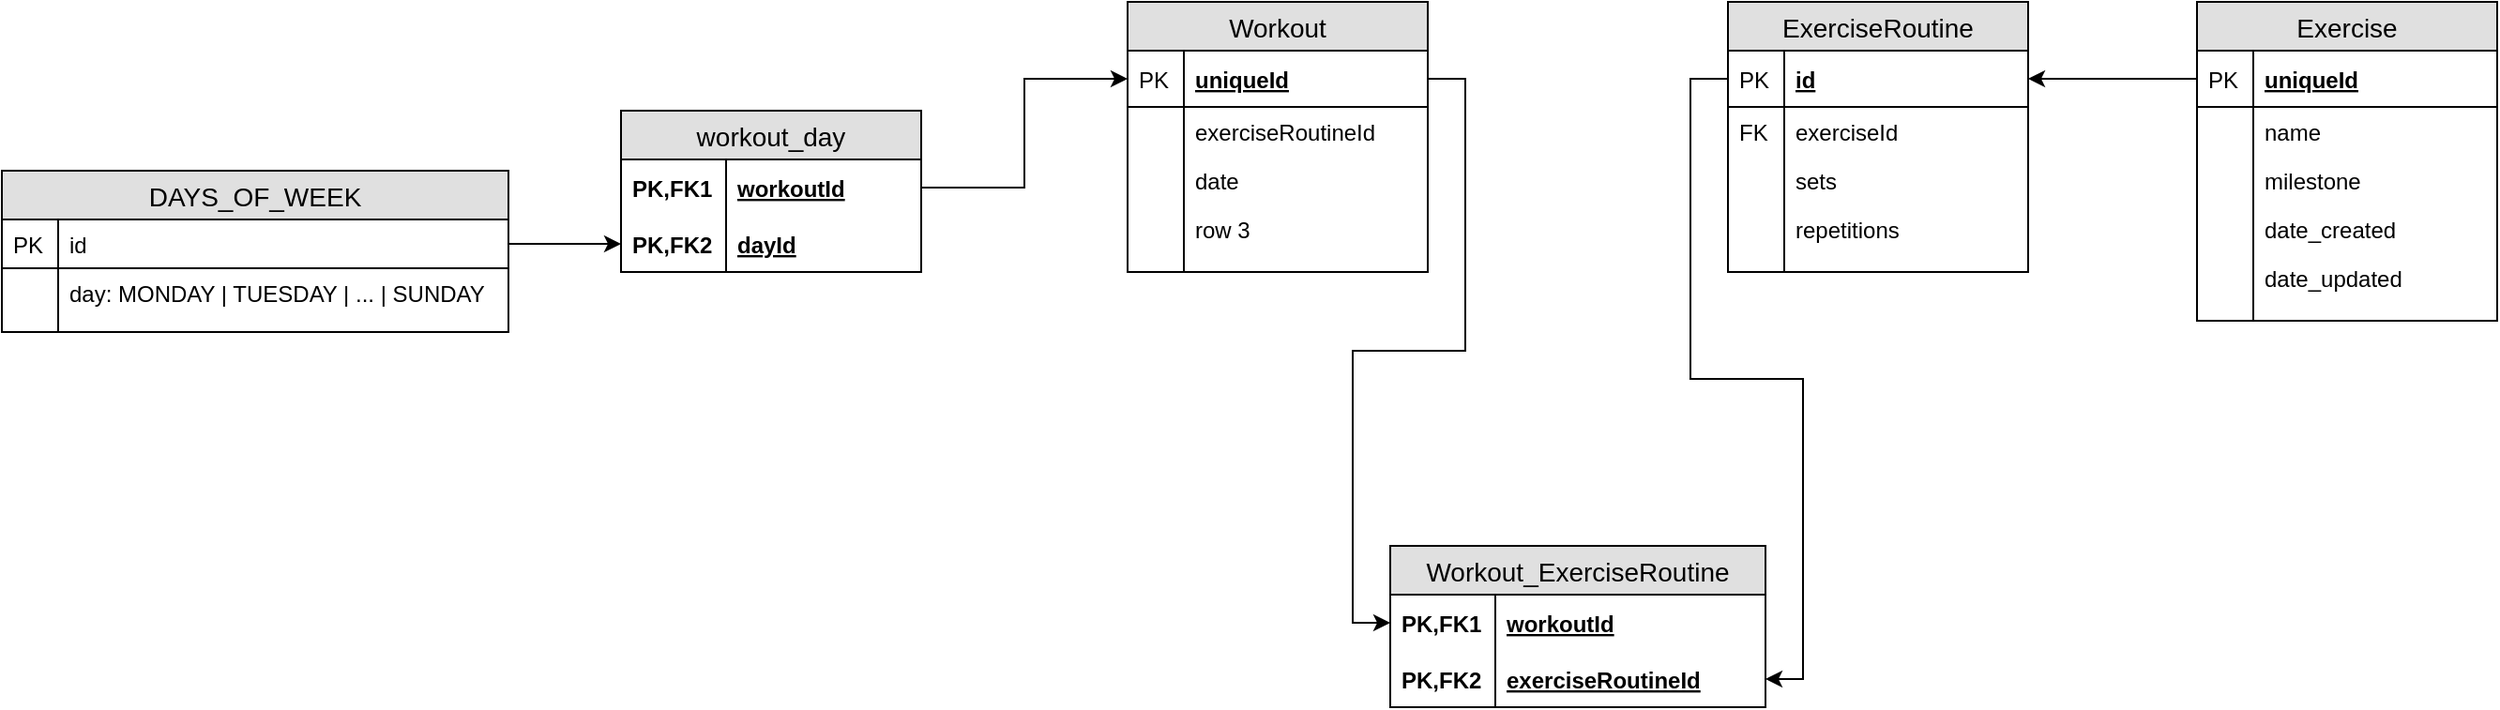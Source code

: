<mxfile version="12.4.9" type="device"><diagram id="rcQZ9yxJq_2PoHtpFE_S" name="Page-1"><mxGraphModel dx="2898" dy="1145" grid="1" gridSize="10" guides="1" tooltips="1" connect="1" arrows="1" fold="1" page="1" pageScale="1" pageWidth="850" pageHeight="1100" math="0" shadow="0"><root><mxCell id="0"/><mxCell id="1" parent="0"/><mxCell id="-m5IyLOuINftS50bBIit-7" value="Exercise" style="swimlane;fontStyle=0;childLayout=stackLayout;horizontal=1;startSize=26;fillColor=#e0e0e0;horizontalStack=0;resizeParent=1;resizeParentMax=0;resizeLast=0;collapsible=1;marginBottom=0;swimlaneFillColor=#ffffff;align=center;fontSize=14;rounded=0;" vertex="1" parent="1"><mxGeometry x="630" y="90" width="160" height="170" as="geometry"/></mxCell><mxCell id="-m5IyLOuINftS50bBIit-8" value="uniqueId" style="shape=partialRectangle;top=0;left=0;right=0;bottom=1;align=left;verticalAlign=middle;fillColor=none;spacingLeft=34;spacingRight=4;overflow=hidden;rotatable=0;points=[[0,0.5],[1,0.5]];portConstraint=eastwest;dropTarget=0;fontStyle=5;fontSize=12;" vertex="1" parent="-m5IyLOuINftS50bBIit-7"><mxGeometry y="26" width="160" height="30" as="geometry"/></mxCell><mxCell id="-m5IyLOuINftS50bBIit-9" value="PK" style="shape=partialRectangle;top=0;left=0;bottom=0;fillColor=none;align=left;verticalAlign=middle;spacingLeft=4;spacingRight=4;overflow=hidden;rotatable=0;points=[];portConstraint=eastwest;part=1;fontSize=12;" vertex="1" connectable="0" parent="-m5IyLOuINftS50bBIit-8"><mxGeometry width="30" height="30" as="geometry"/></mxCell><mxCell id="-m5IyLOuINftS50bBIit-10" value="name" style="shape=partialRectangle;top=0;left=0;right=0;bottom=0;align=left;verticalAlign=top;fillColor=none;spacingLeft=34;spacingRight=4;overflow=hidden;rotatable=0;points=[[0,0.5],[1,0.5]];portConstraint=eastwest;dropTarget=0;fontSize=12;" vertex="1" parent="-m5IyLOuINftS50bBIit-7"><mxGeometry y="56" width="160" height="26" as="geometry"/></mxCell><mxCell id="-m5IyLOuINftS50bBIit-11" value="" style="shape=partialRectangle;top=0;left=0;bottom=0;fillColor=none;align=left;verticalAlign=top;spacingLeft=4;spacingRight=4;overflow=hidden;rotatable=0;points=[];portConstraint=eastwest;part=1;fontSize=12;" vertex="1" connectable="0" parent="-m5IyLOuINftS50bBIit-10"><mxGeometry width="30" height="26" as="geometry"/></mxCell><mxCell id="-m5IyLOuINftS50bBIit-12" value="milestone" style="shape=partialRectangle;top=0;left=0;right=0;bottom=0;align=left;verticalAlign=top;fillColor=none;spacingLeft=34;spacingRight=4;overflow=hidden;rotatable=0;points=[[0,0.5],[1,0.5]];portConstraint=eastwest;dropTarget=0;fontSize=12;" vertex="1" parent="-m5IyLOuINftS50bBIit-7"><mxGeometry y="82" width="160" height="26" as="geometry"/></mxCell><mxCell id="-m5IyLOuINftS50bBIit-13" value="" style="shape=partialRectangle;top=0;left=0;bottom=0;fillColor=none;align=left;verticalAlign=top;spacingLeft=4;spacingRight=4;overflow=hidden;rotatable=0;points=[];portConstraint=eastwest;part=1;fontSize=12;" vertex="1" connectable="0" parent="-m5IyLOuINftS50bBIit-12"><mxGeometry width="30" height="26" as="geometry"/></mxCell><mxCell id="-m5IyLOuINftS50bBIit-14" value="date_created" style="shape=partialRectangle;top=0;left=0;right=0;bottom=0;align=left;verticalAlign=top;fillColor=none;spacingLeft=34;spacingRight=4;overflow=hidden;rotatable=0;points=[[0,0.5],[1,0.5]];portConstraint=eastwest;dropTarget=0;fontSize=12;" vertex="1" parent="-m5IyLOuINftS50bBIit-7"><mxGeometry y="108" width="160" height="26" as="geometry"/></mxCell><mxCell id="-m5IyLOuINftS50bBIit-15" value="" style="shape=partialRectangle;top=0;left=0;bottom=0;fillColor=none;align=left;verticalAlign=top;spacingLeft=4;spacingRight=4;overflow=hidden;rotatable=0;points=[];portConstraint=eastwest;part=1;fontSize=12;" vertex="1" connectable="0" parent="-m5IyLOuINftS50bBIit-14"><mxGeometry width="30" height="26" as="geometry"/></mxCell><mxCell id="-m5IyLOuINftS50bBIit-16" value="date_updated&#10;" style="shape=partialRectangle;top=0;left=0;right=0;bottom=0;align=left;verticalAlign=top;fillColor=none;spacingLeft=34;spacingRight=4;overflow=hidden;rotatable=0;points=[[0,0.5],[1,0.5]];portConstraint=eastwest;dropTarget=0;fontSize=12;" vertex="1" parent="-m5IyLOuINftS50bBIit-7"><mxGeometry y="134" width="160" height="36" as="geometry"/></mxCell><mxCell id="-m5IyLOuINftS50bBIit-17" value="" style="shape=partialRectangle;top=0;left=0;bottom=0;fillColor=none;align=left;verticalAlign=top;spacingLeft=4;spacingRight=4;overflow=hidden;rotatable=0;points=[];portConstraint=eastwest;part=1;fontSize=12;" vertex="1" connectable="0" parent="-m5IyLOuINftS50bBIit-16"><mxGeometry width="30" height="36" as="geometry"/></mxCell><mxCell id="-m5IyLOuINftS50bBIit-48" value="ExerciseRoutine" style="swimlane;fontStyle=0;childLayout=stackLayout;horizontal=1;startSize=26;fillColor=#e0e0e0;horizontalStack=0;resizeParent=1;resizeParentMax=0;resizeLast=0;collapsible=1;marginBottom=0;swimlaneFillColor=#ffffff;align=center;fontSize=14;rounded=0;" vertex="1" parent="1"><mxGeometry x="380" y="90" width="160" height="144" as="geometry"/></mxCell><mxCell id="-m5IyLOuINftS50bBIit-49" value="id" style="shape=partialRectangle;top=0;left=0;right=0;bottom=1;align=left;verticalAlign=middle;fillColor=none;spacingLeft=34;spacingRight=4;overflow=hidden;rotatable=0;points=[[0,0.5],[1,0.5]];portConstraint=eastwest;dropTarget=0;fontStyle=5;fontSize=12;" vertex="1" parent="-m5IyLOuINftS50bBIit-48"><mxGeometry y="26" width="160" height="30" as="geometry"/></mxCell><mxCell id="-m5IyLOuINftS50bBIit-50" value="PK" style="shape=partialRectangle;top=0;left=0;bottom=0;fillColor=none;align=left;verticalAlign=middle;spacingLeft=4;spacingRight=4;overflow=hidden;rotatable=0;points=[];portConstraint=eastwest;part=1;fontSize=12;" vertex="1" connectable="0" parent="-m5IyLOuINftS50bBIit-49"><mxGeometry width="30" height="30" as="geometry"/></mxCell><mxCell id="-m5IyLOuINftS50bBIit-51" value="exerciseId" style="shape=partialRectangle;top=0;left=0;right=0;bottom=0;align=left;verticalAlign=top;fillColor=none;spacingLeft=34;spacingRight=4;overflow=hidden;rotatable=0;points=[[0,0.5],[1,0.5]];portConstraint=eastwest;dropTarget=0;fontSize=12;" vertex="1" parent="-m5IyLOuINftS50bBIit-48"><mxGeometry y="56" width="160" height="26" as="geometry"/></mxCell><mxCell id="-m5IyLOuINftS50bBIit-52" value="FK" style="shape=partialRectangle;top=0;left=0;bottom=0;fillColor=none;align=left;verticalAlign=top;spacingLeft=4;spacingRight=4;overflow=hidden;rotatable=0;points=[];portConstraint=eastwest;part=1;fontSize=12;" vertex="1" connectable="0" parent="-m5IyLOuINftS50bBIit-51"><mxGeometry width="30" height="26" as="geometry"/></mxCell><mxCell id="-m5IyLOuINftS50bBIit-53" value="sets" style="shape=partialRectangle;top=0;left=0;right=0;bottom=0;align=left;verticalAlign=top;fillColor=none;spacingLeft=34;spacingRight=4;overflow=hidden;rotatable=0;points=[[0,0.5],[1,0.5]];portConstraint=eastwest;dropTarget=0;fontSize=12;" vertex="1" parent="-m5IyLOuINftS50bBIit-48"><mxGeometry y="82" width="160" height="26" as="geometry"/></mxCell><mxCell id="-m5IyLOuINftS50bBIit-54" value="" style="shape=partialRectangle;top=0;left=0;bottom=0;fillColor=none;align=left;verticalAlign=top;spacingLeft=4;spacingRight=4;overflow=hidden;rotatable=0;points=[];portConstraint=eastwest;part=1;fontSize=12;" vertex="1" connectable="0" parent="-m5IyLOuINftS50bBIit-53"><mxGeometry width="30" height="26" as="geometry"/></mxCell><mxCell id="-m5IyLOuINftS50bBIit-55" value="repetitions" style="shape=partialRectangle;top=0;left=0;right=0;bottom=0;align=left;verticalAlign=top;fillColor=none;spacingLeft=34;spacingRight=4;overflow=hidden;rotatable=0;points=[[0,0.5],[1,0.5]];portConstraint=eastwest;dropTarget=0;fontSize=12;" vertex="1" parent="-m5IyLOuINftS50bBIit-48"><mxGeometry y="108" width="160" height="26" as="geometry"/></mxCell><mxCell id="-m5IyLOuINftS50bBIit-56" value="" style="shape=partialRectangle;top=0;left=0;bottom=0;fillColor=none;align=left;verticalAlign=top;spacingLeft=4;spacingRight=4;overflow=hidden;rotatable=0;points=[];portConstraint=eastwest;part=1;fontSize=12;" vertex="1" connectable="0" parent="-m5IyLOuINftS50bBIit-55"><mxGeometry width="30" height="26" as="geometry"/></mxCell><mxCell id="-m5IyLOuINftS50bBIit-57" value="" style="shape=partialRectangle;top=0;left=0;right=0;bottom=0;align=left;verticalAlign=top;fillColor=none;spacingLeft=34;spacingRight=4;overflow=hidden;rotatable=0;points=[[0,0.5],[1,0.5]];portConstraint=eastwest;dropTarget=0;fontSize=12;" vertex="1" parent="-m5IyLOuINftS50bBIit-48"><mxGeometry y="134" width="160" height="10" as="geometry"/></mxCell><mxCell id="-m5IyLOuINftS50bBIit-58" value="" style="shape=partialRectangle;top=0;left=0;bottom=0;fillColor=none;align=left;verticalAlign=top;spacingLeft=4;spacingRight=4;overflow=hidden;rotatable=0;points=[];portConstraint=eastwest;part=1;fontSize=12;" vertex="1" connectable="0" parent="-m5IyLOuINftS50bBIit-57"><mxGeometry width="30" height="10" as="geometry"/></mxCell><mxCell id="-m5IyLOuINftS50bBIit-59" value="Workout" style="swimlane;fontStyle=0;childLayout=stackLayout;horizontal=1;startSize=26;fillColor=#e0e0e0;horizontalStack=0;resizeParent=1;resizeParentMax=0;resizeLast=0;collapsible=1;marginBottom=0;swimlaneFillColor=#ffffff;align=center;fontSize=14;rounded=0;" vertex="1" parent="1"><mxGeometry x="60" y="90" width="160" height="144" as="geometry"/></mxCell><mxCell id="-m5IyLOuINftS50bBIit-60" value="uniqueId" style="shape=partialRectangle;top=0;left=0;right=0;bottom=1;align=left;verticalAlign=middle;fillColor=none;spacingLeft=34;spacingRight=4;overflow=hidden;rotatable=0;points=[[0,0.5],[1,0.5]];portConstraint=eastwest;dropTarget=0;fontStyle=5;fontSize=12;" vertex="1" parent="-m5IyLOuINftS50bBIit-59"><mxGeometry y="26" width="160" height="30" as="geometry"/></mxCell><mxCell id="-m5IyLOuINftS50bBIit-61" value="PK" style="shape=partialRectangle;top=0;left=0;bottom=0;fillColor=none;align=left;verticalAlign=middle;spacingLeft=4;spacingRight=4;overflow=hidden;rotatable=0;points=[];portConstraint=eastwest;part=1;fontSize=12;" vertex="1" connectable="0" parent="-m5IyLOuINftS50bBIit-60"><mxGeometry width="30" height="30" as="geometry"/></mxCell><mxCell id="-m5IyLOuINftS50bBIit-62" value="exerciseRoutineId" style="shape=partialRectangle;top=0;left=0;right=0;bottom=0;align=left;verticalAlign=top;fillColor=none;spacingLeft=34;spacingRight=4;overflow=hidden;rotatable=0;points=[[0,0.5],[1,0.5]];portConstraint=eastwest;dropTarget=0;fontSize=12;" vertex="1" parent="-m5IyLOuINftS50bBIit-59"><mxGeometry y="56" width="160" height="26" as="geometry"/></mxCell><mxCell id="-m5IyLOuINftS50bBIit-63" value="" style="shape=partialRectangle;top=0;left=0;bottom=0;fillColor=none;align=left;verticalAlign=top;spacingLeft=4;spacingRight=4;overflow=hidden;rotatable=0;points=[];portConstraint=eastwest;part=1;fontSize=12;" vertex="1" connectable="0" parent="-m5IyLOuINftS50bBIit-62"><mxGeometry width="30" height="26" as="geometry"/></mxCell><mxCell id="-m5IyLOuINftS50bBIit-64" value="date" style="shape=partialRectangle;top=0;left=0;right=0;bottom=0;align=left;verticalAlign=top;fillColor=none;spacingLeft=34;spacingRight=4;overflow=hidden;rotatable=0;points=[[0,0.5],[1,0.5]];portConstraint=eastwest;dropTarget=0;fontSize=12;" vertex="1" parent="-m5IyLOuINftS50bBIit-59"><mxGeometry y="82" width="160" height="26" as="geometry"/></mxCell><mxCell id="-m5IyLOuINftS50bBIit-65" value="" style="shape=partialRectangle;top=0;left=0;bottom=0;fillColor=none;align=left;verticalAlign=top;spacingLeft=4;spacingRight=4;overflow=hidden;rotatable=0;points=[];portConstraint=eastwest;part=1;fontSize=12;" vertex="1" connectable="0" parent="-m5IyLOuINftS50bBIit-64"><mxGeometry width="30" height="26" as="geometry"/></mxCell><mxCell id="-m5IyLOuINftS50bBIit-66" value="row 3" style="shape=partialRectangle;top=0;left=0;right=0;bottom=0;align=left;verticalAlign=top;fillColor=none;spacingLeft=34;spacingRight=4;overflow=hidden;rotatable=0;points=[[0,0.5],[1,0.5]];portConstraint=eastwest;dropTarget=0;fontSize=12;" vertex="1" parent="-m5IyLOuINftS50bBIit-59"><mxGeometry y="108" width="160" height="26" as="geometry"/></mxCell><mxCell id="-m5IyLOuINftS50bBIit-67" value="" style="shape=partialRectangle;top=0;left=0;bottom=0;fillColor=none;align=left;verticalAlign=top;spacingLeft=4;spacingRight=4;overflow=hidden;rotatable=0;points=[];portConstraint=eastwest;part=1;fontSize=12;" vertex="1" connectable="0" parent="-m5IyLOuINftS50bBIit-66"><mxGeometry width="30" height="26" as="geometry"/></mxCell><mxCell id="-m5IyLOuINftS50bBIit-68" value="" style="shape=partialRectangle;top=0;left=0;right=0;bottom=0;align=left;verticalAlign=top;fillColor=none;spacingLeft=34;spacingRight=4;overflow=hidden;rotatable=0;points=[[0,0.5],[1,0.5]];portConstraint=eastwest;dropTarget=0;fontSize=12;" vertex="1" parent="-m5IyLOuINftS50bBIit-59"><mxGeometry y="134" width="160" height="10" as="geometry"/></mxCell><mxCell id="-m5IyLOuINftS50bBIit-69" value="" style="shape=partialRectangle;top=0;left=0;bottom=0;fillColor=none;align=left;verticalAlign=top;spacingLeft=4;spacingRight=4;overflow=hidden;rotatable=0;points=[];portConstraint=eastwest;part=1;fontSize=12;" vertex="1" connectable="0" parent="-m5IyLOuINftS50bBIit-68"><mxGeometry width="30" height="10" as="geometry"/></mxCell><mxCell id="-m5IyLOuINftS50bBIit-73" value="Workout_ExerciseRoutine" style="swimlane;fontStyle=0;childLayout=stackLayout;horizontal=1;startSize=26;fillColor=#e0e0e0;horizontalStack=0;resizeParent=1;resizeParentMax=0;resizeLast=0;collapsible=1;marginBottom=0;swimlaneFillColor=#ffffff;align=center;fontSize=14;rounded=0;" vertex="1" parent="1"><mxGeometry x="200" y="380" width="200" height="86" as="geometry"/></mxCell><mxCell id="-m5IyLOuINftS50bBIit-74" value="workoutId" style="shape=partialRectangle;top=0;left=0;right=0;bottom=0;align=left;verticalAlign=middle;fillColor=none;spacingLeft=60;spacingRight=4;overflow=hidden;rotatable=0;points=[[0,0.5],[1,0.5]];portConstraint=eastwest;dropTarget=0;fontStyle=5;fontSize=12;" vertex="1" parent="-m5IyLOuINftS50bBIit-73"><mxGeometry y="26" width="200" height="30" as="geometry"/></mxCell><mxCell id="-m5IyLOuINftS50bBIit-75" value="PK,FK1" style="shape=partialRectangle;fontStyle=1;top=0;left=0;bottom=0;fillColor=none;align=left;verticalAlign=middle;spacingLeft=4;spacingRight=4;overflow=hidden;rotatable=0;points=[];portConstraint=eastwest;part=1;fontSize=12;" vertex="1" connectable="0" parent="-m5IyLOuINftS50bBIit-74"><mxGeometry width="56" height="30" as="geometry"/></mxCell><mxCell id="-m5IyLOuINftS50bBIit-76" value="exerciseRoutineId" style="shape=partialRectangle;top=0;left=0;right=0;bottom=1;align=left;verticalAlign=middle;fillColor=none;spacingLeft=60;spacingRight=4;overflow=hidden;rotatable=0;points=[[0,0.5],[1,0.5]];portConstraint=eastwest;dropTarget=0;fontStyle=5;fontSize=12;" vertex="1" parent="-m5IyLOuINftS50bBIit-73"><mxGeometry y="56" width="200" height="30" as="geometry"/></mxCell><mxCell id="-m5IyLOuINftS50bBIit-77" value="PK,FK2" style="shape=partialRectangle;fontStyle=1;top=0;left=0;bottom=0;fillColor=none;align=left;verticalAlign=middle;spacingLeft=4;spacingRight=4;overflow=hidden;rotatable=0;points=[];portConstraint=eastwest;part=1;fontSize=12;" vertex="1" connectable="0" parent="-m5IyLOuINftS50bBIit-76"><mxGeometry width="56" height="30" as="geometry"/></mxCell><mxCell id="-m5IyLOuINftS50bBIit-80" style="edgeStyle=orthogonalEdgeStyle;rounded=0;orthogonalLoop=1;jettySize=auto;html=1;exitX=1;exitY=0.5;exitDx=0;exitDy=0;entryX=0;entryY=0.5;entryDx=0;entryDy=0;" edge="1" parent="1" source="-m5IyLOuINftS50bBIit-60" target="-m5IyLOuINftS50bBIit-74"><mxGeometry relative="1" as="geometry"/></mxCell><mxCell id="-m5IyLOuINftS50bBIit-81" style="edgeStyle=orthogonalEdgeStyle;rounded=0;orthogonalLoop=1;jettySize=auto;html=1;exitX=0;exitY=0.5;exitDx=0;exitDy=0;entryX=1;entryY=0.5;entryDx=0;entryDy=0;" edge="1" parent="1" source="-m5IyLOuINftS50bBIit-49" target="-m5IyLOuINftS50bBIit-76"><mxGeometry relative="1" as="geometry"/></mxCell><mxCell id="-m5IyLOuINftS50bBIit-82" style="edgeStyle=orthogonalEdgeStyle;rounded=0;orthogonalLoop=1;jettySize=auto;html=1;exitX=0;exitY=0.5;exitDx=0;exitDy=0;entryX=1;entryY=0.5;entryDx=0;entryDy=0;" edge="1" parent="1" source="-m5IyLOuINftS50bBIit-8" target="-m5IyLOuINftS50bBIit-49"><mxGeometry relative="1" as="geometry"/></mxCell><mxCell id="-m5IyLOuINftS50bBIit-84" value="DAYS_OF_WEEK" style="swimlane;fontStyle=0;childLayout=stackLayout;horizontal=1;startSize=26;fillColor=#e0e0e0;horizontalStack=0;resizeParent=1;resizeParentMax=0;resizeLast=0;collapsible=1;marginBottom=0;swimlaneFillColor=#ffffff;align=center;fontSize=14;rounded=0;" vertex="1" parent="1"><mxGeometry x="-540" y="180" width="270" height="86" as="geometry"/></mxCell><mxCell id="-m5IyLOuINftS50bBIit-95" value="id" style="shape=partialRectangle;top=0;left=0;right=0;bottom=1;align=left;verticalAlign=top;fillColor=none;spacingLeft=34;spacingRight=4;overflow=hidden;rotatable=0;points=[[0,0.5],[1,0.5]];portConstraint=eastwest;dropTarget=0;fontSize=12;rounded=0;" vertex="1" parent="-m5IyLOuINftS50bBIit-84"><mxGeometry y="26" width="270" height="26" as="geometry"/></mxCell><mxCell id="-m5IyLOuINftS50bBIit-96" value="PK" style="shape=partialRectangle;top=0;left=0;bottom=0;fillColor=none;align=left;verticalAlign=top;spacingLeft=4;spacingRight=4;overflow=hidden;rotatable=0;points=[];portConstraint=eastwest;part=1;fontSize=12;" vertex="1" connectable="0" parent="-m5IyLOuINftS50bBIit-95"><mxGeometry width="30" height="26" as="geometry"/></mxCell><mxCell id="-m5IyLOuINftS50bBIit-87" value="day: MONDAY | TUESDAY | ... | SUNDAY" style="shape=partialRectangle;top=0;left=0;right=0;bottom=0;align=left;verticalAlign=top;fillColor=none;spacingLeft=34;spacingRight=4;overflow=hidden;rotatable=0;points=[[0,0.5],[1,0.5]];portConstraint=eastwest;dropTarget=0;fontSize=12;" vertex="1" parent="-m5IyLOuINftS50bBIit-84"><mxGeometry y="52" width="270" height="26" as="geometry"/></mxCell><mxCell id="-m5IyLOuINftS50bBIit-88" value="" style="shape=partialRectangle;top=0;left=0;bottom=0;fillColor=none;align=left;verticalAlign=top;spacingLeft=4;spacingRight=4;overflow=hidden;rotatable=0;points=[];portConstraint=eastwest;part=1;fontSize=12;" vertex="1" connectable="0" parent="-m5IyLOuINftS50bBIit-87"><mxGeometry width="30" height="26" as="geometry"/></mxCell><mxCell id="-m5IyLOuINftS50bBIit-93" value="" style="shape=partialRectangle;top=0;left=0;right=0;bottom=0;align=left;verticalAlign=top;fillColor=none;spacingLeft=34;spacingRight=4;overflow=hidden;rotatable=0;points=[[0,0.5],[1,0.5]];portConstraint=eastwest;dropTarget=0;fontSize=12;" vertex="1" parent="-m5IyLOuINftS50bBIit-84"><mxGeometry y="78" width="270" height="8" as="geometry"/></mxCell><mxCell id="-m5IyLOuINftS50bBIit-94" value="" style="shape=partialRectangle;top=0;left=0;bottom=0;fillColor=none;align=left;verticalAlign=top;spacingLeft=4;spacingRight=4;overflow=hidden;rotatable=0;points=[];portConstraint=eastwest;part=1;fontSize=12;" vertex="1" connectable="0" parent="-m5IyLOuINftS50bBIit-93"><mxGeometry width="30" height="8" as="geometry"/></mxCell><mxCell id="-m5IyLOuINftS50bBIit-108" value="workout_day" style="swimlane;fontStyle=0;childLayout=stackLayout;horizontal=1;startSize=26;fillColor=#e0e0e0;horizontalStack=0;resizeParent=1;resizeParentMax=0;resizeLast=0;collapsible=1;marginBottom=0;swimlaneFillColor=#ffffff;align=center;fontSize=14;rounded=0;" vertex="1" parent="1"><mxGeometry x="-210" y="148" width="160" height="86" as="geometry"/></mxCell><mxCell id="-m5IyLOuINftS50bBIit-109" value="workoutId" style="shape=partialRectangle;top=0;left=0;right=0;bottom=0;align=left;verticalAlign=middle;fillColor=none;spacingLeft=60;spacingRight=4;overflow=hidden;rotatable=0;points=[[0,0.5],[1,0.5]];portConstraint=eastwest;dropTarget=0;fontStyle=5;fontSize=12;" vertex="1" parent="-m5IyLOuINftS50bBIit-108"><mxGeometry y="26" width="160" height="30" as="geometry"/></mxCell><mxCell id="-m5IyLOuINftS50bBIit-110" value="PK,FK1" style="shape=partialRectangle;fontStyle=1;top=0;left=0;bottom=0;fillColor=none;align=left;verticalAlign=middle;spacingLeft=4;spacingRight=4;overflow=hidden;rotatable=0;points=[];portConstraint=eastwest;part=1;fontSize=12;" vertex="1" connectable="0" parent="-m5IyLOuINftS50bBIit-109"><mxGeometry width="56" height="30" as="geometry"/></mxCell><mxCell id="-m5IyLOuINftS50bBIit-111" value="dayId" style="shape=partialRectangle;top=0;left=0;right=0;bottom=1;align=left;verticalAlign=middle;fillColor=none;spacingLeft=60;spacingRight=4;overflow=hidden;rotatable=0;points=[[0,0.5],[1,0.5]];portConstraint=eastwest;dropTarget=0;fontStyle=5;fontSize=12;" vertex="1" parent="-m5IyLOuINftS50bBIit-108"><mxGeometry y="56" width="160" height="30" as="geometry"/></mxCell><mxCell id="-m5IyLOuINftS50bBIit-112" value="PK,FK2" style="shape=partialRectangle;fontStyle=1;top=0;left=0;bottom=0;fillColor=none;align=left;verticalAlign=middle;spacingLeft=4;spacingRight=4;overflow=hidden;rotatable=0;points=[];portConstraint=eastwest;part=1;fontSize=12;" vertex="1" connectable="0" parent="-m5IyLOuINftS50bBIit-111"><mxGeometry width="56" height="30" as="geometry"/></mxCell><mxCell id="-m5IyLOuINftS50bBIit-120" style="edgeStyle=orthogonalEdgeStyle;rounded=0;orthogonalLoop=1;jettySize=auto;html=1;exitX=1;exitY=0.5;exitDx=0;exitDy=0;entryX=0;entryY=0.5;entryDx=0;entryDy=0;" edge="1" parent="1" source="-m5IyLOuINftS50bBIit-95" target="-m5IyLOuINftS50bBIit-111"><mxGeometry relative="1" as="geometry"/></mxCell><mxCell id="-m5IyLOuINftS50bBIit-121" style="edgeStyle=orthogonalEdgeStyle;rounded=0;orthogonalLoop=1;jettySize=auto;html=1;exitX=1;exitY=0.5;exitDx=0;exitDy=0;entryX=0;entryY=0.5;entryDx=0;entryDy=0;" edge="1" parent="1" source="-m5IyLOuINftS50bBIit-109" target="-m5IyLOuINftS50bBIit-60"><mxGeometry relative="1" as="geometry"/></mxCell></root></mxGraphModel></diagram></mxfile>